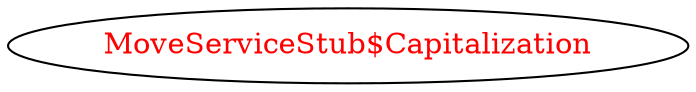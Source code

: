 digraph dependencyGraph {
 concentrate=true;
 ranksep="2.0";
 rankdir="LR"; 
 splines="ortho";
"MoveServiceStub$Capitalization" [fontcolor="red"];
}